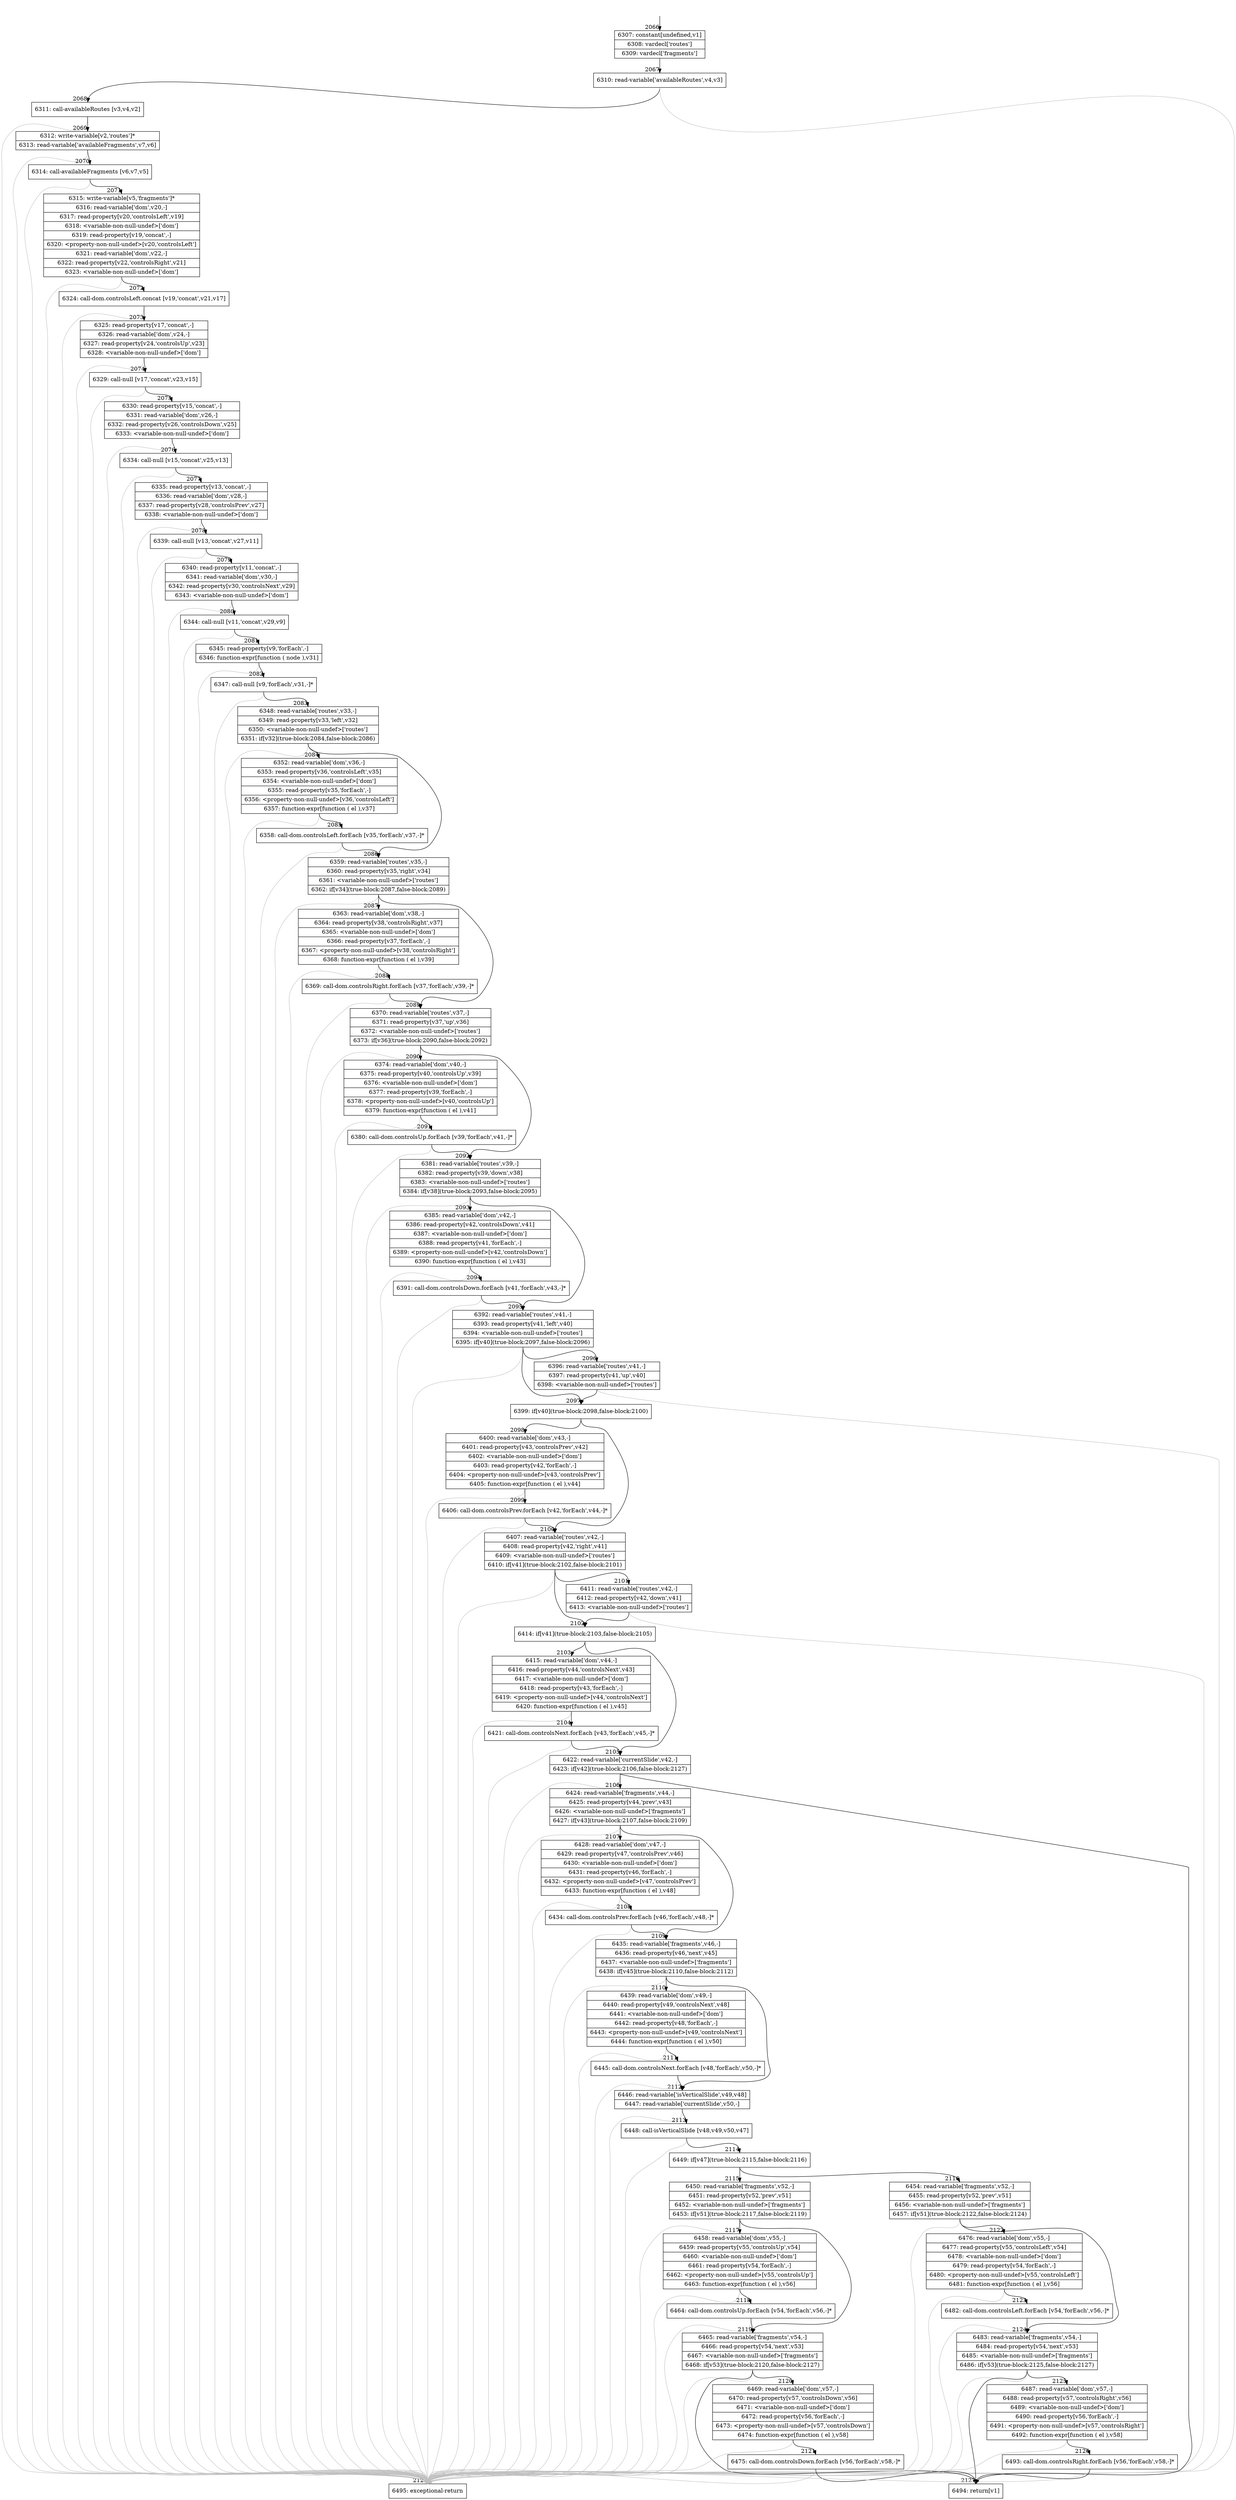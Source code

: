digraph {
rankdir="TD"
BB_entry120[shape=none,label=""];
BB_entry120 -> BB2066 [tailport=s, headport=n, headlabel="    2066"]
BB2066 [shape=record label="{6307: constant[undefined,v1]|6308: vardecl['routes']|6309: vardecl['fragments']}" ] 
BB2066 -> BB2067 [tailport=s, headport=n, headlabel="      2067"]
BB2067 [shape=record label="{6310: read-variable['availableRoutes',v4,v3]}" ] 
BB2067 -> BB2068 [tailport=s, headport=n, headlabel="      2068"]
BB2067 -> BB2128 [tailport=s, headport=n, color=gray, headlabel="      2128"]
BB2068 [shape=record label="{6311: call-availableRoutes [v3,v4,v2]}" ] 
BB2068 -> BB2069 [tailport=s, headport=n, headlabel="      2069"]
BB2068 -> BB2128 [tailport=s, headport=n, color=gray]
BB2069 [shape=record label="{6312: write-variable[v2,'routes']*|6313: read-variable['availableFragments',v7,v6]}" ] 
BB2069 -> BB2070 [tailport=s, headport=n, headlabel="      2070"]
BB2069 -> BB2128 [tailport=s, headport=n, color=gray]
BB2070 [shape=record label="{6314: call-availableFragments [v6,v7,v5]}" ] 
BB2070 -> BB2071 [tailport=s, headport=n, headlabel="      2071"]
BB2070 -> BB2128 [tailport=s, headport=n, color=gray]
BB2071 [shape=record label="{6315: write-variable[v5,'fragments']*|6316: read-variable['dom',v20,-]|6317: read-property[v20,'controlsLeft',v19]|6318: \<variable-non-null-undef\>['dom']|6319: read-property[v19,'concat',-]|6320: \<property-non-null-undef\>[v20,'controlsLeft']|6321: read-variable['dom',v22,-]|6322: read-property[v22,'controlsRight',v21]|6323: \<variable-non-null-undef\>['dom']}" ] 
BB2071 -> BB2072 [tailport=s, headport=n, headlabel="      2072"]
BB2071 -> BB2128 [tailport=s, headport=n, color=gray]
BB2072 [shape=record label="{6324: call-dom.controlsLeft.concat [v19,'concat',v21,v17]}" ] 
BB2072 -> BB2073 [tailport=s, headport=n, headlabel="      2073"]
BB2072 -> BB2128 [tailport=s, headport=n, color=gray]
BB2073 [shape=record label="{6325: read-property[v17,'concat',-]|6326: read-variable['dom',v24,-]|6327: read-property[v24,'controlsUp',v23]|6328: \<variable-non-null-undef\>['dom']}" ] 
BB2073 -> BB2074 [tailport=s, headport=n, headlabel="      2074"]
BB2073 -> BB2128 [tailport=s, headport=n, color=gray]
BB2074 [shape=record label="{6329: call-null [v17,'concat',v23,v15]}" ] 
BB2074 -> BB2075 [tailport=s, headport=n, headlabel="      2075"]
BB2074 -> BB2128 [tailport=s, headport=n, color=gray]
BB2075 [shape=record label="{6330: read-property[v15,'concat',-]|6331: read-variable['dom',v26,-]|6332: read-property[v26,'controlsDown',v25]|6333: \<variable-non-null-undef\>['dom']}" ] 
BB2075 -> BB2076 [tailport=s, headport=n, headlabel="      2076"]
BB2075 -> BB2128 [tailport=s, headport=n, color=gray]
BB2076 [shape=record label="{6334: call-null [v15,'concat',v25,v13]}" ] 
BB2076 -> BB2077 [tailport=s, headport=n, headlabel="      2077"]
BB2076 -> BB2128 [tailport=s, headport=n, color=gray]
BB2077 [shape=record label="{6335: read-property[v13,'concat',-]|6336: read-variable['dom',v28,-]|6337: read-property[v28,'controlsPrev',v27]|6338: \<variable-non-null-undef\>['dom']}" ] 
BB2077 -> BB2078 [tailport=s, headport=n, headlabel="      2078"]
BB2077 -> BB2128 [tailport=s, headport=n, color=gray]
BB2078 [shape=record label="{6339: call-null [v13,'concat',v27,v11]}" ] 
BB2078 -> BB2079 [tailport=s, headport=n, headlabel="      2079"]
BB2078 -> BB2128 [tailport=s, headport=n, color=gray]
BB2079 [shape=record label="{6340: read-property[v11,'concat',-]|6341: read-variable['dom',v30,-]|6342: read-property[v30,'controlsNext',v29]|6343: \<variable-non-null-undef\>['dom']}" ] 
BB2079 -> BB2080 [tailport=s, headport=n, headlabel="      2080"]
BB2079 -> BB2128 [tailport=s, headport=n, color=gray]
BB2080 [shape=record label="{6344: call-null [v11,'concat',v29,v9]}" ] 
BB2080 -> BB2081 [tailport=s, headport=n, headlabel="      2081"]
BB2080 -> BB2128 [tailport=s, headport=n, color=gray]
BB2081 [shape=record label="{6345: read-property[v9,'forEach',-]|6346: function-expr[function ( node ),v31]}" ] 
BB2081 -> BB2082 [tailport=s, headport=n, headlabel="      2082"]
BB2081 -> BB2128 [tailport=s, headport=n, color=gray]
BB2082 [shape=record label="{6347: call-null [v9,'forEach',v31,-]*}" ] 
BB2082 -> BB2083 [tailport=s, headport=n, headlabel="      2083"]
BB2082 -> BB2128 [tailport=s, headport=n, color=gray]
BB2083 [shape=record label="{6348: read-variable['routes',v33,-]|6349: read-property[v33,'left',v32]|6350: \<variable-non-null-undef\>['routes']|6351: if[v32](true-block:2084,false-block:2086)}" ] 
BB2083 -> BB2084 [tailport=s, headport=n, headlabel="      2084"]
BB2083 -> BB2086 [tailport=s, headport=n, headlabel="      2086"]
BB2083 -> BB2128 [tailport=s, headport=n, color=gray]
BB2084 [shape=record label="{6352: read-variable['dom',v36,-]|6353: read-property[v36,'controlsLeft',v35]|6354: \<variable-non-null-undef\>['dom']|6355: read-property[v35,'forEach',-]|6356: \<property-non-null-undef\>[v36,'controlsLeft']|6357: function-expr[function ( el ),v37]}" ] 
BB2084 -> BB2085 [tailport=s, headport=n, headlabel="      2085"]
BB2084 -> BB2128 [tailport=s, headport=n, color=gray]
BB2085 [shape=record label="{6358: call-dom.controlsLeft.forEach [v35,'forEach',v37,-]*}" ] 
BB2085 -> BB2086 [tailport=s, headport=n]
BB2085 -> BB2128 [tailport=s, headport=n, color=gray]
BB2086 [shape=record label="{6359: read-variable['routes',v35,-]|6360: read-property[v35,'right',v34]|6361: \<variable-non-null-undef\>['routes']|6362: if[v34](true-block:2087,false-block:2089)}" ] 
BB2086 -> BB2087 [tailport=s, headport=n, headlabel="      2087"]
BB2086 -> BB2089 [tailport=s, headport=n, headlabel="      2089"]
BB2086 -> BB2128 [tailport=s, headport=n, color=gray]
BB2087 [shape=record label="{6363: read-variable['dom',v38,-]|6364: read-property[v38,'controlsRight',v37]|6365: \<variable-non-null-undef\>['dom']|6366: read-property[v37,'forEach',-]|6367: \<property-non-null-undef\>[v38,'controlsRight']|6368: function-expr[function ( el ),v39]}" ] 
BB2087 -> BB2088 [tailport=s, headport=n, headlabel="      2088"]
BB2087 -> BB2128 [tailport=s, headport=n, color=gray]
BB2088 [shape=record label="{6369: call-dom.controlsRight.forEach [v37,'forEach',v39,-]*}" ] 
BB2088 -> BB2089 [tailport=s, headport=n]
BB2088 -> BB2128 [tailport=s, headport=n, color=gray]
BB2089 [shape=record label="{6370: read-variable['routes',v37,-]|6371: read-property[v37,'up',v36]|6372: \<variable-non-null-undef\>['routes']|6373: if[v36](true-block:2090,false-block:2092)}" ] 
BB2089 -> BB2090 [tailport=s, headport=n, headlabel="      2090"]
BB2089 -> BB2092 [tailport=s, headport=n, headlabel="      2092"]
BB2089 -> BB2128 [tailport=s, headport=n, color=gray]
BB2090 [shape=record label="{6374: read-variable['dom',v40,-]|6375: read-property[v40,'controlsUp',v39]|6376: \<variable-non-null-undef\>['dom']|6377: read-property[v39,'forEach',-]|6378: \<property-non-null-undef\>[v40,'controlsUp']|6379: function-expr[function ( el ),v41]}" ] 
BB2090 -> BB2091 [tailport=s, headport=n, headlabel="      2091"]
BB2090 -> BB2128 [tailport=s, headport=n, color=gray]
BB2091 [shape=record label="{6380: call-dom.controlsUp.forEach [v39,'forEach',v41,-]*}" ] 
BB2091 -> BB2092 [tailport=s, headport=n]
BB2091 -> BB2128 [tailport=s, headport=n, color=gray]
BB2092 [shape=record label="{6381: read-variable['routes',v39,-]|6382: read-property[v39,'down',v38]|6383: \<variable-non-null-undef\>['routes']|6384: if[v38](true-block:2093,false-block:2095)}" ] 
BB2092 -> BB2093 [tailport=s, headport=n, headlabel="      2093"]
BB2092 -> BB2095 [tailport=s, headport=n, headlabel="      2095"]
BB2092 -> BB2128 [tailport=s, headport=n, color=gray]
BB2093 [shape=record label="{6385: read-variable['dom',v42,-]|6386: read-property[v42,'controlsDown',v41]|6387: \<variable-non-null-undef\>['dom']|6388: read-property[v41,'forEach',-]|6389: \<property-non-null-undef\>[v42,'controlsDown']|6390: function-expr[function ( el ),v43]}" ] 
BB2093 -> BB2094 [tailport=s, headport=n, headlabel="      2094"]
BB2093 -> BB2128 [tailport=s, headport=n, color=gray]
BB2094 [shape=record label="{6391: call-dom.controlsDown.forEach [v41,'forEach',v43,-]*}" ] 
BB2094 -> BB2095 [tailport=s, headport=n]
BB2094 -> BB2128 [tailport=s, headport=n, color=gray]
BB2095 [shape=record label="{6392: read-variable['routes',v41,-]|6393: read-property[v41,'left',v40]|6394: \<variable-non-null-undef\>['routes']|6395: if[v40](true-block:2097,false-block:2096)}" ] 
BB2095 -> BB2097 [tailport=s, headport=n, headlabel="      2097"]
BB2095 -> BB2096 [tailport=s, headport=n, headlabel="      2096"]
BB2095 -> BB2128 [tailport=s, headport=n, color=gray]
BB2096 [shape=record label="{6396: read-variable['routes',v41,-]|6397: read-property[v41,'up',v40]|6398: \<variable-non-null-undef\>['routes']}" ] 
BB2096 -> BB2097 [tailport=s, headport=n]
BB2096 -> BB2128 [tailport=s, headport=n, color=gray]
BB2097 [shape=record label="{6399: if[v40](true-block:2098,false-block:2100)}" ] 
BB2097 -> BB2098 [tailport=s, headport=n, headlabel="      2098"]
BB2097 -> BB2100 [tailport=s, headport=n, headlabel="      2100"]
BB2098 [shape=record label="{6400: read-variable['dom',v43,-]|6401: read-property[v43,'controlsPrev',v42]|6402: \<variable-non-null-undef\>['dom']|6403: read-property[v42,'forEach',-]|6404: \<property-non-null-undef\>[v43,'controlsPrev']|6405: function-expr[function ( el ),v44]}" ] 
BB2098 -> BB2099 [tailport=s, headport=n, headlabel="      2099"]
BB2098 -> BB2128 [tailport=s, headport=n, color=gray]
BB2099 [shape=record label="{6406: call-dom.controlsPrev.forEach [v42,'forEach',v44,-]*}" ] 
BB2099 -> BB2100 [tailport=s, headport=n]
BB2099 -> BB2128 [tailport=s, headport=n, color=gray]
BB2100 [shape=record label="{6407: read-variable['routes',v42,-]|6408: read-property[v42,'right',v41]|6409: \<variable-non-null-undef\>['routes']|6410: if[v41](true-block:2102,false-block:2101)}" ] 
BB2100 -> BB2102 [tailport=s, headport=n, headlabel="      2102"]
BB2100 -> BB2101 [tailport=s, headport=n, headlabel="      2101"]
BB2100 -> BB2128 [tailport=s, headport=n, color=gray]
BB2101 [shape=record label="{6411: read-variable['routes',v42,-]|6412: read-property[v42,'down',v41]|6413: \<variable-non-null-undef\>['routes']}" ] 
BB2101 -> BB2102 [tailport=s, headport=n]
BB2101 -> BB2128 [tailport=s, headport=n, color=gray]
BB2102 [shape=record label="{6414: if[v41](true-block:2103,false-block:2105)}" ] 
BB2102 -> BB2103 [tailport=s, headport=n, headlabel="      2103"]
BB2102 -> BB2105 [tailport=s, headport=n, headlabel="      2105"]
BB2103 [shape=record label="{6415: read-variable['dom',v44,-]|6416: read-property[v44,'controlsNext',v43]|6417: \<variable-non-null-undef\>['dom']|6418: read-property[v43,'forEach',-]|6419: \<property-non-null-undef\>[v44,'controlsNext']|6420: function-expr[function ( el ),v45]}" ] 
BB2103 -> BB2104 [tailport=s, headport=n, headlabel="      2104"]
BB2103 -> BB2128 [tailport=s, headport=n, color=gray]
BB2104 [shape=record label="{6421: call-dom.controlsNext.forEach [v43,'forEach',v45,-]*}" ] 
BB2104 -> BB2105 [tailport=s, headport=n]
BB2104 -> BB2128 [tailport=s, headport=n, color=gray]
BB2105 [shape=record label="{6422: read-variable['currentSlide',v42,-]|6423: if[v42](true-block:2106,false-block:2127)}" ] 
BB2105 -> BB2106 [tailport=s, headport=n, headlabel="      2106"]
BB2105 -> BB2127 [tailport=s, headport=n, headlabel="      2127"]
BB2105 -> BB2128 [tailport=s, headport=n, color=gray]
BB2106 [shape=record label="{6424: read-variable['fragments',v44,-]|6425: read-property[v44,'prev',v43]|6426: \<variable-non-null-undef\>['fragments']|6427: if[v43](true-block:2107,false-block:2109)}" ] 
BB2106 -> BB2107 [tailport=s, headport=n, headlabel="      2107"]
BB2106 -> BB2109 [tailport=s, headport=n, headlabel="      2109"]
BB2106 -> BB2128 [tailport=s, headport=n, color=gray]
BB2107 [shape=record label="{6428: read-variable['dom',v47,-]|6429: read-property[v47,'controlsPrev',v46]|6430: \<variable-non-null-undef\>['dom']|6431: read-property[v46,'forEach',-]|6432: \<property-non-null-undef\>[v47,'controlsPrev']|6433: function-expr[function ( el ),v48]}" ] 
BB2107 -> BB2108 [tailport=s, headport=n, headlabel="      2108"]
BB2107 -> BB2128 [tailport=s, headport=n, color=gray]
BB2108 [shape=record label="{6434: call-dom.controlsPrev.forEach [v46,'forEach',v48,-]*}" ] 
BB2108 -> BB2109 [tailport=s, headport=n]
BB2108 -> BB2128 [tailport=s, headport=n, color=gray]
BB2109 [shape=record label="{6435: read-variable['fragments',v46,-]|6436: read-property[v46,'next',v45]|6437: \<variable-non-null-undef\>['fragments']|6438: if[v45](true-block:2110,false-block:2112)}" ] 
BB2109 -> BB2110 [tailport=s, headport=n, headlabel="      2110"]
BB2109 -> BB2112 [tailport=s, headport=n, headlabel="      2112"]
BB2109 -> BB2128 [tailport=s, headport=n, color=gray]
BB2110 [shape=record label="{6439: read-variable['dom',v49,-]|6440: read-property[v49,'controlsNext',v48]|6441: \<variable-non-null-undef\>['dom']|6442: read-property[v48,'forEach',-]|6443: \<property-non-null-undef\>[v49,'controlsNext']|6444: function-expr[function ( el ),v50]}" ] 
BB2110 -> BB2111 [tailport=s, headport=n, headlabel="      2111"]
BB2110 -> BB2128 [tailport=s, headport=n, color=gray]
BB2111 [shape=record label="{6445: call-dom.controlsNext.forEach [v48,'forEach',v50,-]*}" ] 
BB2111 -> BB2112 [tailport=s, headport=n]
BB2111 -> BB2128 [tailport=s, headport=n, color=gray]
BB2112 [shape=record label="{6446: read-variable['isVerticalSlide',v49,v48]|6447: read-variable['currentSlide',v50,-]}" ] 
BB2112 -> BB2113 [tailport=s, headport=n, headlabel="      2113"]
BB2112 -> BB2128 [tailport=s, headport=n, color=gray]
BB2113 [shape=record label="{6448: call-isVerticalSlide [v48,v49,v50,v47]}" ] 
BB2113 -> BB2114 [tailport=s, headport=n, headlabel="      2114"]
BB2113 -> BB2128 [tailport=s, headport=n, color=gray]
BB2114 [shape=record label="{6449: if[v47](true-block:2115,false-block:2116)}" ] 
BB2114 -> BB2115 [tailport=s, headport=n, headlabel="      2115"]
BB2114 -> BB2116 [tailport=s, headport=n, headlabel="      2116"]
BB2115 [shape=record label="{6450: read-variable['fragments',v52,-]|6451: read-property[v52,'prev',v51]|6452: \<variable-non-null-undef\>['fragments']|6453: if[v51](true-block:2117,false-block:2119)}" ] 
BB2115 -> BB2117 [tailport=s, headport=n, headlabel="      2117"]
BB2115 -> BB2119 [tailport=s, headport=n, headlabel="      2119"]
BB2115 -> BB2128 [tailport=s, headport=n, color=gray]
BB2116 [shape=record label="{6454: read-variable['fragments',v52,-]|6455: read-property[v52,'prev',v51]|6456: \<variable-non-null-undef\>['fragments']|6457: if[v51](true-block:2122,false-block:2124)}" ] 
BB2116 -> BB2122 [tailport=s, headport=n, headlabel="      2122"]
BB2116 -> BB2124 [tailport=s, headport=n, headlabel="      2124"]
BB2116 -> BB2128 [tailport=s, headport=n, color=gray]
BB2117 [shape=record label="{6458: read-variable['dom',v55,-]|6459: read-property[v55,'controlsUp',v54]|6460: \<variable-non-null-undef\>['dom']|6461: read-property[v54,'forEach',-]|6462: \<property-non-null-undef\>[v55,'controlsUp']|6463: function-expr[function ( el ),v56]}" ] 
BB2117 -> BB2118 [tailport=s, headport=n, headlabel="      2118"]
BB2117 -> BB2128 [tailport=s, headport=n, color=gray]
BB2118 [shape=record label="{6464: call-dom.controlsUp.forEach [v54,'forEach',v56,-]*}" ] 
BB2118 -> BB2119 [tailport=s, headport=n]
BB2118 -> BB2128 [tailport=s, headport=n, color=gray]
BB2119 [shape=record label="{6465: read-variable['fragments',v54,-]|6466: read-property[v54,'next',v53]|6467: \<variable-non-null-undef\>['fragments']|6468: if[v53](true-block:2120,false-block:2127)}" ] 
BB2119 -> BB2120 [tailport=s, headport=n, headlabel="      2120"]
BB2119 -> BB2127 [tailport=s, headport=n]
BB2119 -> BB2128 [tailport=s, headport=n, color=gray]
BB2120 [shape=record label="{6469: read-variable['dom',v57,-]|6470: read-property[v57,'controlsDown',v56]|6471: \<variable-non-null-undef\>['dom']|6472: read-property[v56,'forEach',-]|6473: \<property-non-null-undef\>[v57,'controlsDown']|6474: function-expr[function ( el ),v58]}" ] 
BB2120 -> BB2121 [tailport=s, headport=n, headlabel="      2121"]
BB2120 -> BB2128 [tailport=s, headport=n, color=gray]
BB2121 [shape=record label="{6475: call-dom.controlsDown.forEach [v56,'forEach',v58,-]*}" ] 
BB2121 -> BB2127 [tailport=s, headport=n]
BB2121 -> BB2128 [tailport=s, headport=n, color=gray]
BB2122 [shape=record label="{6476: read-variable['dom',v55,-]|6477: read-property[v55,'controlsLeft',v54]|6478: \<variable-non-null-undef\>['dom']|6479: read-property[v54,'forEach',-]|6480: \<property-non-null-undef\>[v55,'controlsLeft']|6481: function-expr[function ( el ),v56]}" ] 
BB2122 -> BB2123 [tailport=s, headport=n, headlabel="      2123"]
BB2122 -> BB2128 [tailport=s, headport=n, color=gray]
BB2123 [shape=record label="{6482: call-dom.controlsLeft.forEach [v54,'forEach',v56,-]*}" ] 
BB2123 -> BB2124 [tailport=s, headport=n]
BB2123 -> BB2128 [tailport=s, headport=n, color=gray]
BB2124 [shape=record label="{6483: read-variable['fragments',v54,-]|6484: read-property[v54,'next',v53]|6485: \<variable-non-null-undef\>['fragments']|6486: if[v53](true-block:2125,false-block:2127)}" ] 
BB2124 -> BB2125 [tailport=s, headport=n, headlabel="      2125"]
BB2124 -> BB2127 [tailport=s, headport=n]
BB2124 -> BB2128 [tailport=s, headport=n, color=gray]
BB2125 [shape=record label="{6487: read-variable['dom',v57,-]|6488: read-property[v57,'controlsRight',v56]|6489: \<variable-non-null-undef\>['dom']|6490: read-property[v56,'forEach',-]|6491: \<property-non-null-undef\>[v57,'controlsRight']|6492: function-expr[function ( el ),v58]}" ] 
BB2125 -> BB2126 [tailport=s, headport=n, headlabel="      2126"]
BB2125 -> BB2128 [tailport=s, headport=n, color=gray]
BB2126 [shape=record label="{6493: call-dom.controlsRight.forEach [v56,'forEach',v58,-]*}" ] 
BB2126 -> BB2127 [tailport=s, headport=n]
BB2126 -> BB2128 [tailport=s, headport=n, color=gray]
BB2127 [shape=record label="{6494: return[v1]}" ] 
BB2128 [shape=record label="{6495: exceptional-return}" ] 
//#$~ 2534
}
